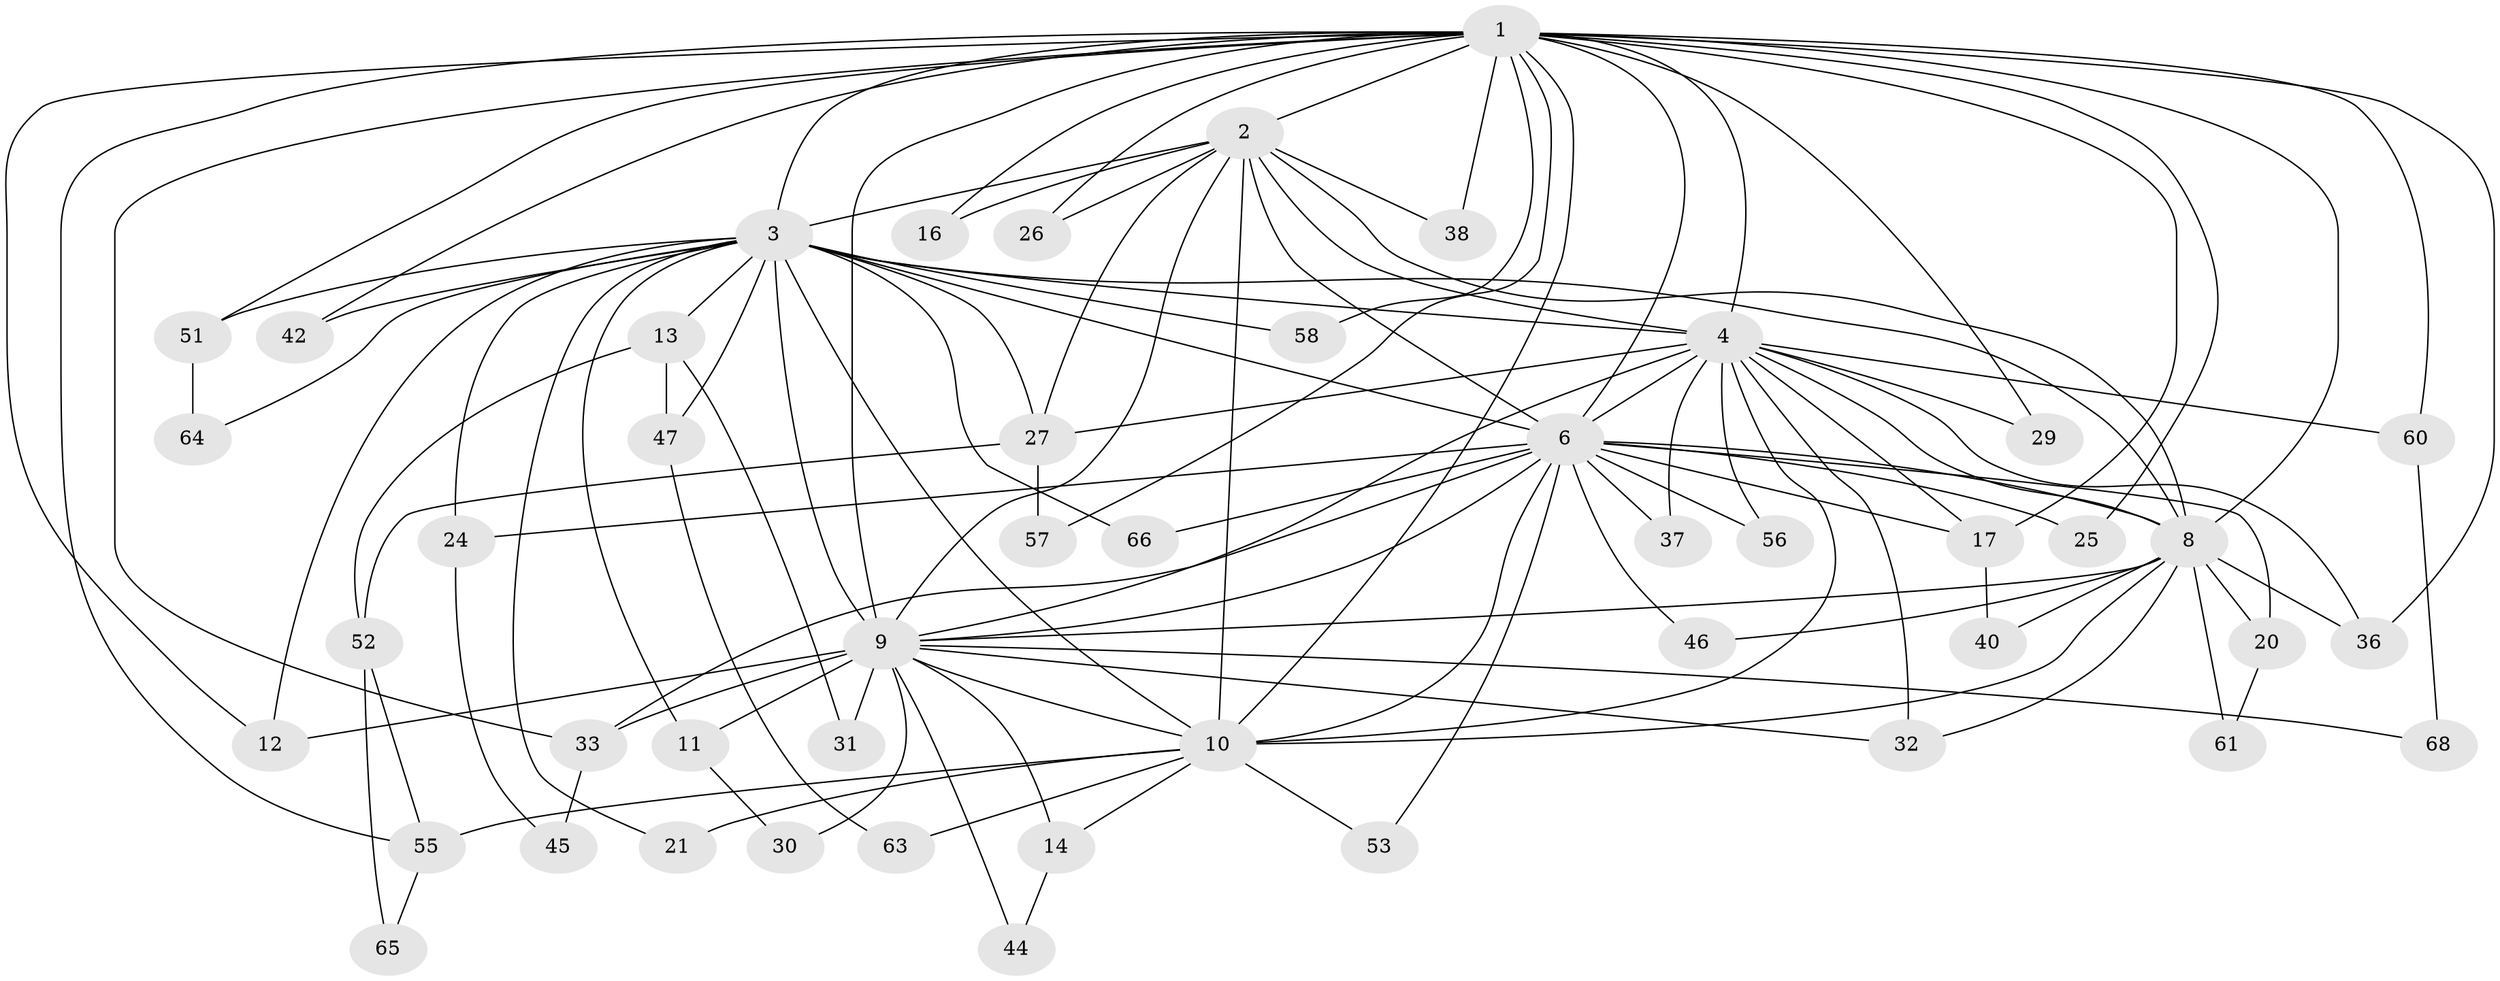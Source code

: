// Generated by graph-tools (version 1.1) at 2025/51/02/27/25 19:51:52]
// undirected, 48 vertices, 114 edges
graph export_dot {
graph [start="1"]
  node [color=gray90,style=filled];
  1 [super="+69"];
  2 [super="+15"];
  3 [super="+5"];
  4 [super="+7"];
  6 [super="+41"];
  8 [super="+18"];
  9 [super="+43"];
  10 [super="+50"];
  11 [super="+22"];
  12;
  13 [super="+28"];
  14 [super="+35"];
  16 [super="+23"];
  17 [super="+19"];
  20 [super="+48"];
  21;
  24;
  25 [super="+67"];
  26;
  27 [super="+34"];
  29;
  30;
  31;
  32 [super="+49"];
  33 [super="+62"];
  36 [super="+39"];
  37;
  38;
  40;
  42;
  44;
  45;
  46;
  47;
  51 [super="+54"];
  52 [super="+59"];
  53;
  55;
  56;
  57;
  58;
  60;
  61;
  63;
  64;
  65;
  66;
  68;
  1 -- 2;
  1 -- 3 [weight=2];
  1 -- 4 [weight=2];
  1 -- 6;
  1 -- 8;
  1 -- 9 [weight=2];
  1 -- 10 [weight=2];
  1 -- 16 [weight=2];
  1 -- 25 [weight=2];
  1 -- 26;
  1 -- 29;
  1 -- 33;
  1 -- 38;
  1 -- 42;
  1 -- 51;
  1 -- 55;
  1 -- 57;
  1 -- 58;
  1 -- 60;
  1 -- 36;
  1 -- 12;
  1 -- 17;
  2 -- 3 [weight=2];
  2 -- 4 [weight=3];
  2 -- 6;
  2 -- 8;
  2 -- 9;
  2 -- 10;
  2 -- 16;
  2 -- 26;
  2 -- 27;
  2 -- 38;
  3 -- 4 [weight=4];
  3 -- 6 [weight=2];
  3 -- 8 [weight=3];
  3 -- 9 [weight=2];
  3 -- 10 [weight=2];
  3 -- 12;
  3 -- 13 [weight=3];
  3 -- 51 [weight=2];
  3 -- 58;
  3 -- 64;
  3 -- 66;
  3 -- 11;
  3 -- 21;
  3 -- 24;
  3 -- 42;
  3 -- 47;
  3 -- 27;
  4 -- 6 [weight=2];
  4 -- 8 [weight=2];
  4 -- 9 [weight=2];
  4 -- 10 [weight=2];
  4 -- 36;
  4 -- 37;
  4 -- 60;
  4 -- 32;
  4 -- 17;
  4 -- 56;
  4 -- 27;
  4 -- 29;
  6 -- 8;
  6 -- 9 [weight=2];
  6 -- 10;
  6 -- 17;
  6 -- 20 [weight=2];
  6 -- 24;
  6 -- 25;
  6 -- 37;
  6 -- 46;
  6 -- 53;
  6 -- 56;
  6 -- 66;
  6 -- 33;
  8 -- 9;
  8 -- 10;
  8 -- 20;
  8 -- 32;
  8 -- 36;
  8 -- 46;
  8 -- 61;
  8 -- 40;
  9 -- 10;
  9 -- 12;
  9 -- 14 [weight=2];
  9 -- 30;
  9 -- 31;
  9 -- 32;
  9 -- 33;
  9 -- 44;
  9 -- 68;
  9 -- 11;
  10 -- 14;
  10 -- 21;
  10 -- 53;
  10 -- 55;
  10 -- 63;
  11 -- 30;
  13 -- 31;
  13 -- 47;
  13 -- 52;
  14 -- 44;
  17 -- 40;
  20 -- 61;
  24 -- 45;
  27 -- 57;
  27 -- 52;
  33 -- 45;
  47 -- 63;
  51 -- 64;
  52 -- 65;
  52 -- 55;
  55 -- 65;
  60 -- 68;
}
